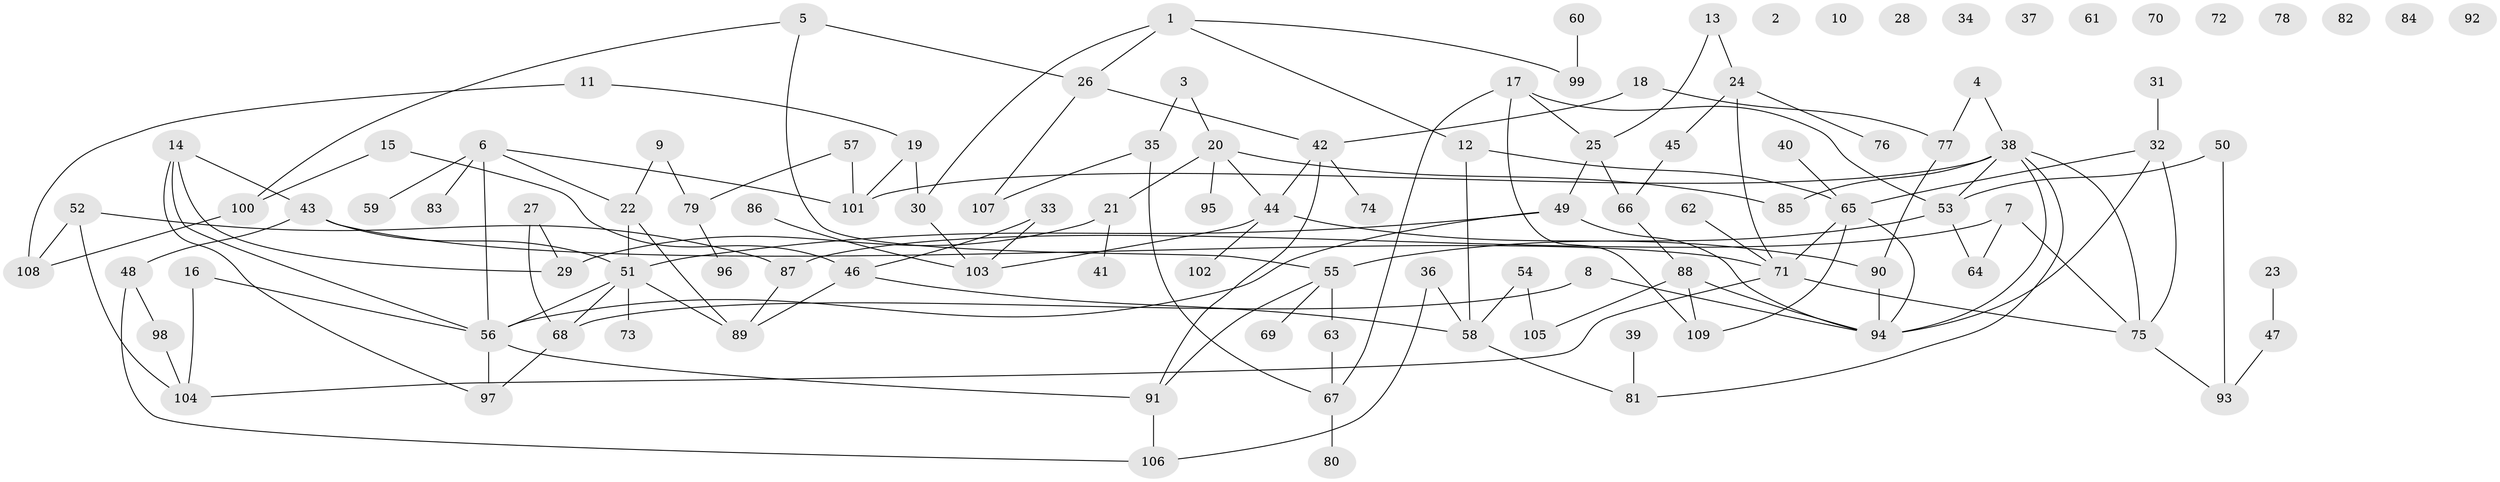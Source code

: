 // coarse degree distribution, {15: 0.047619047619047616, 3: 0.2857142857142857, 7: 0.09523809523809523, 10: 0.047619047619047616, 2: 0.23809523809523808, 6: 0.09523809523809523, 1: 0.14285714285714285, 4: 0.047619047619047616}
// Generated by graph-tools (version 1.1) at 2025/48/03/04/25 22:48:03]
// undirected, 109 vertices, 144 edges
graph export_dot {
  node [color=gray90,style=filled];
  1;
  2;
  3;
  4;
  5;
  6;
  7;
  8;
  9;
  10;
  11;
  12;
  13;
  14;
  15;
  16;
  17;
  18;
  19;
  20;
  21;
  22;
  23;
  24;
  25;
  26;
  27;
  28;
  29;
  30;
  31;
  32;
  33;
  34;
  35;
  36;
  37;
  38;
  39;
  40;
  41;
  42;
  43;
  44;
  45;
  46;
  47;
  48;
  49;
  50;
  51;
  52;
  53;
  54;
  55;
  56;
  57;
  58;
  59;
  60;
  61;
  62;
  63;
  64;
  65;
  66;
  67;
  68;
  69;
  70;
  71;
  72;
  73;
  74;
  75;
  76;
  77;
  78;
  79;
  80;
  81;
  82;
  83;
  84;
  85;
  86;
  87;
  88;
  89;
  90;
  91;
  92;
  93;
  94;
  95;
  96;
  97;
  98;
  99;
  100;
  101;
  102;
  103;
  104;
  105;
  106;
  107;
  108;
  109;
  1 -- 12;
  1 -- 26;
  1 -- 30;
  1 -- 99;
  3 -- 20;
  3 -- 35;
  4 -- 38;
  4 -- 77;
  5 -- 26;
  5 -- 55;
  5 -- 100;
  6 -- 22;
  6 -- 56;
  6 -- 59;
  6 -- 83;
  6 -- 101;
  7 -- 64;
  7 -- 75;
  7 -- 87;
  8 -- 68;
  8 -- 94;
  9 -- 22;
  9 -- 79;
  11 -- 19;
  11 -- 108;
  12 -- 58;
  12 -- 65;
  13 -- 24;
  13 -- 25;
  14 -- 29;
  14 -- 43;
  14 -- 56;
  14 -- 97;
  15 -- 46;
  15 -- 100;
  16 -- 56;
  16 -- 104;
  17 -- 25;
  17 -- 53;
  17 -- 67;
  17 -- 109;
  18 -- 42;
  18 -- 77;
  19 -- 30;
  19 -- 101;
  20 -- 21;
  20 -- 44;
  20 -- 85;
  20 -- 95;
  21 -- 29;
  21 -- 41;
  22 -- 51;
  22 -- 89;
  23 -- 47;
  24 -- 45;
  24 -- 71;
  24 -- 76;
  25 -- 49;
  25 -- 66;
  26 -- 42;
  26 -- 107;
  27 -- 29;
  27 -- 68;
  30 -- 103;
  31 -- 32;
  32 -- 65;
  32 -- 75;
  32 -- 94;
  33 -- 46;
  33 -- 103;
  35 -- 67;
  35 -- 107;
  36 -- 58;
  36 -- 106;
  38 -- 53;
  38 -- 75;
  38 -- 81;
  38 -- 85;
  38 -- 94;
  38 -- 101;
  39 -- 81;
  40 -- 65;
  42 -- 44;
  42 -- 74;
  42 -- 91;
  43 -- 48;
  43 -- 51;
  43 -- 71;
  44 -- 90;
  44 -- 102;
  44 -- 103;
  45 -- 66;
  46 -- 58;
  46 -- 89;
  47 -- 93;
  48 -- 98;
  48 -- 106;
  49 -- 51;
  49 -- 56;
  49 -- 94;
  50 -- 53;
  50 -- 93;
  51 -- 56;
  51 -- 68;
  51 -- 73;
  51 -- 89;
  52 -- 87;
  52 -- 104;
  52 -- 108;
  53 -- 55;
  53 -- 64;
  54 -- 58;
  54 -- 105;
  55 -- 63;
  55 -- 69;
  55 -- 91;
  56 -- 91;
  56 -- 97;
  57 -- 79;
  57 -- 101;
  58 -- 81;
  60 -- 99;
  62 -- 71;
  63 -- 67;
  65 -- 71;
  65 -- 94;
  65 -- 109;
  66 -- 88;
  67 -- 80;
  68 -- 97;
  71 -- 75;
  71 -- 104;
  75 -- 93;
  77 -- 90;
  79 -- 96;
  86 -- 103;
  87 -- 89;
  88 -- 94;
  88 -- 105;
  88 -- 109;
  90 -- 94;
  91 -- 106;
  98 -- 104;
  100 -- 108;
}
